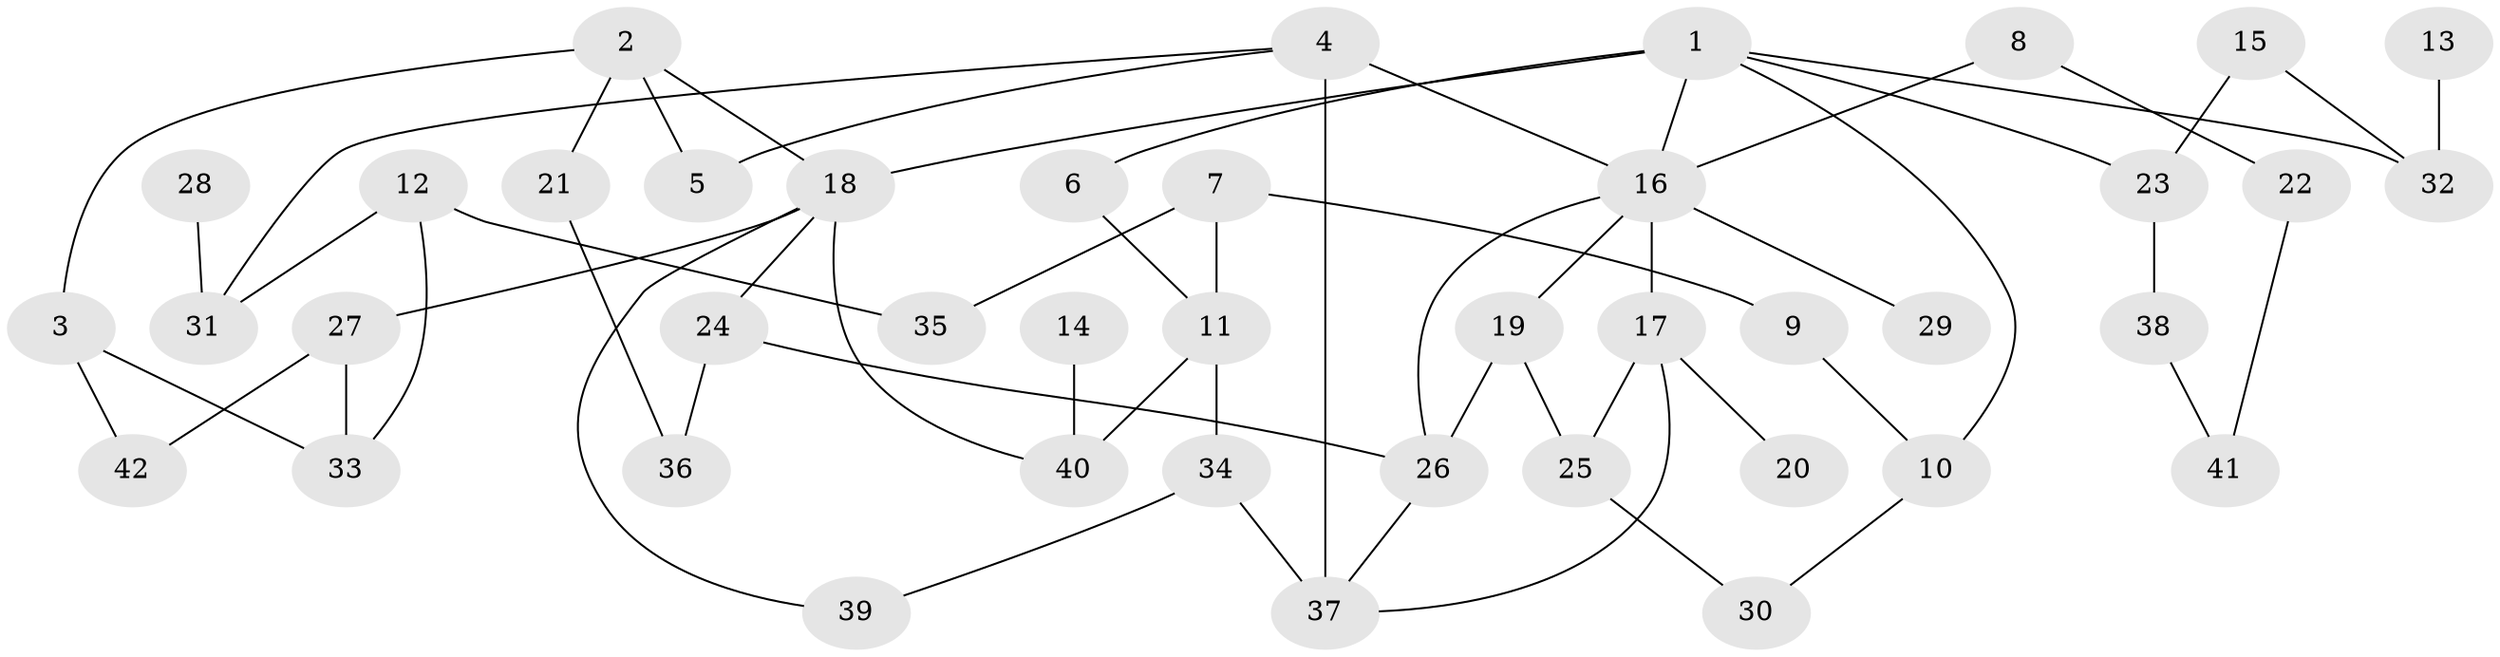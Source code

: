 // original degree distribution, {6: 0.012048192771084338, 8: 0.012048192771084338, 2: 0.2891566265060241, 4: 0.10843373493975904, 7: 0.012048192771084338, 3: 0.24096385542168675, 1: 0.2891566265060241, 5: 0.03614457831325301}
// Generated by graph-tools (version 1.1) at 2025/45/03/06/25 01:45:09]
// undirected, 42 vertices, 59 edges
graph export_dot {
graph [start="1"]
  node [color=gray90,style=filled];
  1;
  2;
  3;
  4;
  5;
  6;
  7;
  8;
  9;
  10;
  11;
  12;
  13;
  14;
  15;
  16;
  17;
  18;
  19;
  20;
  21;
  22;
  23;
  24;
  25;
  26;
  27;
  28;
  29;
  30;
  31;
  32;
  33;
  34;
  35;
  36;
  37;
  38;
  39;
  40;
  41;
  42;
  1 -- 6 [weight=1.0];
  1 -- 10 [weight=1.0];
  1 -- 16 [weight=1.0];
  1 -- 18 [weight=1.0];
  1 -- 23 [weight=1.0];
  1 -- 32 [weight=1.0];
  2 -- 3 [weight=1.0];
  2 -- 5 [weight=1.0];
  2 -- 18 [weight=1.0];
  2 -- 21 [weight=1.0];
  3 -- 33 [weight=1.0];
  3 -- 42 [weight=1.0];
  4 -- 5 [weight=1.0];
  4 -- 16 [weight=1.0];
  4 -- 31 [weight=1.0];
  4 -- 37 [weight=2.0];
  6 -- 11 [weight=1.0];
  7 -- 9 [weight=1.0];
  7 -- 11 [weight=1.0];
  7 -- 35 [weight=1.0];
  8 -- 16 [weight=1.0];
  8 -- 22 [weight=1.0];
  9 -- 10 [weight=1.0];
  10 -- 30 [weight=1.0];
  11 -- 34 [weight=1.0];
  11 -- 40 [weight=1.0];
  12 -- 31 [weight=1.0];
  12 -- 33 [weight=1.0];
  12 -- 35 [weight=1.0];
  13 -- 32 [weight=1.0];
  14 -- 40 [weight=1.0];
  15 -- 23 [weight=1.0];
  15 -- 32 [weight=1.0];
  16 -- 17 [weight=1.0];
  16 -- 19 [weight=1.0];
  16 -- 26 [weight=1.0];
  16 -- 29 [weight=1.0];
  17 -- 20 [weight=1.0];
  17 -- 25 [weight=1.0];
  17 -- 37 [weight=1.0];
  18 -- 24 [weight=1.0];
  18 -- 27 [weight=1.0];
  18 -- 39 [weight=1.0];
  18 -- 40 [weight=1.0];
  19 -- 25 [weight=1.0];
  19 -- 26 [weight=1.0];
  21 -- 36 [weight=1.0];
  22 -- 41 [weight=1.0];
  23 -- 38 [weight=2.0];
  24 -- 26 [weight=1.0];
  24 -- 36 [weight=1.0];
  25 -- 30 [weight=1.0];
  26 -- 37 [weight=1.0];
  27 -- 33 [weight=1.0];
  27 -- 42 [weight=1.0];
  28 -- 31 [weight=1.0];
  34 -- 37 [weight=1.0];
  34 -- 39 [weight=1.0];
  38 -- 41 [weight=1.0];
}
